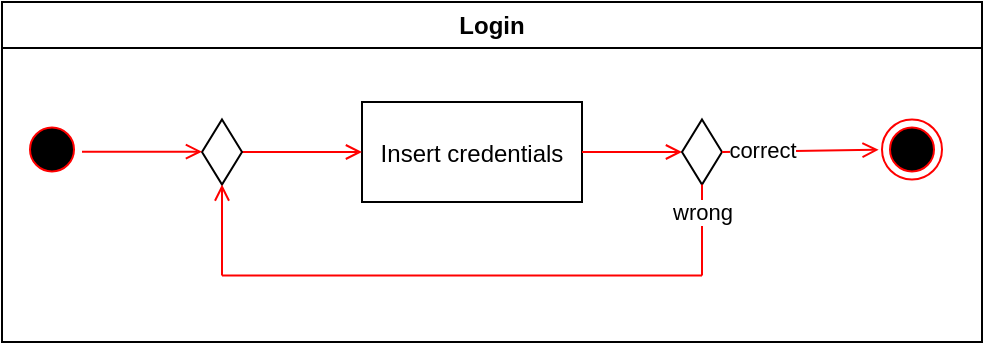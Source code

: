 <mxfile version="20.0.4" type="device"><diagram name="Page-1" id="e7e014a7-5840-1c2e-5031-d8a46d1fe8dd"><mxGraphModel dx="677" dy="365" grid="1" gridSize="10" guides="1" tooltips="1" connect="1" arrows="1" fold="1" page="1" pageScale="1" pageWidth="1169" pageHeight="826" background="none" math="0" shadow="0"><root><mxCell id="0"/><mxCell id="1" parent="0"/><mxCell id="2" value="Login" style="swimlane;whiteSpace=wrap" parent="1" vertex="1"><mxGeometry x="170" y="120" width="490" height="170" as="geometry"/></mxCell><mxCell id="5" value="" style="ellipse;shape=startState;fillColor=#000000;strokeColor=#ff0000;" parent="2" vertex="1"><mxGeometry x="10" y="58.75" width="30" height="30" as="geometry"/></mxCell><mxCell id="8" value="Insert credentials" style="" parent="2" vertex="1"><mxGeometry x="180" y="50" width="110" height="50" as="geometry"/></mxCell><mxCell id="9" value="" style="endArrow=open;strokeColor=#FF0000;endFill=1;rounded=0;exitX=1;exitY=0.5;exitDx=0;exitDy=0;entryX=0;entryY=0.5;entryDx=0;entryDy=0;" parent="2" source="CBfKvWg7PX3EgZXl07ZK-42" target="8" edge="1"><mxGeometry relative="1" as="geometry"><mxPoint x="115" y="106.75" as="sourcePoint"/><mxPoint x="115.5" y="128.75" as="targetPoint"/></mxGeometry></mxCell><mxCell id="11" value="" style="endArrow=open;strokeColor=#FF0000;endFill=1;rounded=0;entryX=0;entryY=0.5;entryDx=0;entryDy=0;" parent="2" source="8" target="CBfKvWg7PX3EgZXl07ZK-44" edge="1"><mxGeometry relative="1" as="geometry"><mxPoint x="330" y="76.75" as="targetPoint"/></mxGeometry></mxCell><mxCell id="CBfKvWg7PX3EgZXl07ZK-42" value="" style="rhombus;whiteSpace=wrap;html=1;" vertex="1" parent="2"><mxGeometry x="100" y="58.75" width="20" height="32.5" as="geometry"/></mxCell><mxCell id="CBfKvWg7PX3EgZXl07ZK-44" value="" style="rhombus;whiteSpace=wrap;html=1;" vertex="1" parent="2"><mxGeometry x="340" y="58.75" width="20" height="32.5" as="geometry"/></mxCell><mxCell id="CBfKvWg7PX3EgZXl07ZK-45" value="" style="ellipse;html=1;shape=endState;fillColor=#000000;strokeColor=#ff0000;" vertex="1" parent="2"><mxGeometry x="440" y="58.75" width="30" height="30" as="geometry"/></mxCell><mxCell id="CBfKvWg7PX3EgZXl07ZK-48" value="" style="endArrow=none;html=1;rounded=0;entryX=0.5;entryY=1;entryDx=0;entryDy=0;strokeColor=#FF0000;" edge="1" parent="2" target="CBfKvWg7PX3EgZXl07ZK-44"><mxGeometry width="50" height="50" relative="1" as="geometry"><mxPoint x="350" y="136.75" as="sourcePoint"/><mxPoint x="420" y="96.75" as="targetPoint"/></mxGeometry></mxCell><mxCell id="CBfKvWg7PX3EgZXl07ZK-54" value="wrong" style="edgeLabel;html=1;align=center;verticalAlign=middle;resizable=0;points=[];" vertex="1" connectable="0" parent="CBfKvWg7PX3EgZXl07ZK-48"><mxGeometry x="0.413" relative="1" as="geometry"><mxPoint as="offset"/></mxGeometry></mxCell><mxCell id="20" value="" style="endArrow=open;strokeColor=#FF0000;endFill=1;rounded=0;exitX=1;exitY=0.5;exitDx=0;exitDy=0;entryX=-0.056;entryY=0.505;entryDx=0;entryDy=0;entryPerimeter=0;" parent="2" source="CBfKvWg7PX3EgZXl07ZK-44" target="CBfKvWg7PX3EgZXl07ZK-45" edge="1"><mxGeometry relative="1" as="geometry"><mxPoint x="370" y="66.75" as="sourcePoint"/><mxPoint x="390" y="103.75" as="targetPoint"/></mxGeometry></mxCell><mxCell id="CBfKvWg7PX3EgZXl07ZK-55" value="correct" style="edgeLabel;html=1;align=center;verticalAlign=middle;resizable=0;points=[];" vertex="1" connectable="0" parent="20"><mxGeometry x="-0.491" y="1" relative="1" as="geometry"><mxPoint as="offset"/></mxGeometry></mxCell><mxCell id="CBfKvWg7PX3EgZXl07ZK-50" value="" style="endArrow=open;strokeColor=#FF0000;endFill=1;rounded=0;exitX=1;exitY=0.5;exitDx=0;exitDy=0;entryX=0;entryY=0.5;entryDx=0;entryDy=0;" edge="1" parent="2"><mxGeometry relative="1" as="geometry"><mxPoint x="40" y="74.86" as="sourcePoint"/><mxPoint x="100" y="74.86" as="targetPoint"/></mxGeometry></mxCell><mxCell id="CBfKvWg7PX3EgZXl07ZK-49" value="" style="endArrow=none;html=1;rounded=0;strokeColor=#FF0000;" edge="1" parent="1"><mxGeometry width="50" height="50" relative="1" as="geometry"><mxPoint x="280" y="256.75" as="sourcePoint"/><mxPoint x="520" y="256.75" as="targetPoint"/></mxGeometry></mxCell><mxCell id="CBfKvWg7PX3EgZXl07ZK-53" value="" style="endArrow=open;strokeColor=#FF0000;endFill=1;rounded=0;entryX=0.5;entryY=1;entryDx=0;entryDy=0;" edge="1" parent="1" target="CBfKvWg7PX3EgZXl07ZK-42"><mxGeometry relative="1" as="geometry"><mxPoint x="280" y="256.75" as="sourcePoint"/><mxPoint x="360" y="205" as="targetPoint"/></mxGeometry></mxCell></root></mxGraphModel></diagram></mxfile>